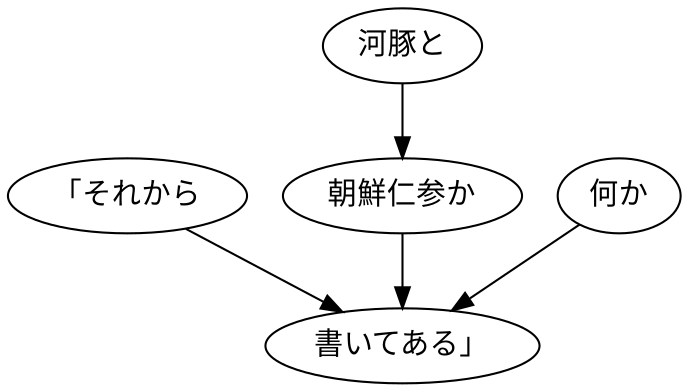 digraph graph6186 {
	node0 [label="「それから"];
	node1 [label="河豚と"];
	node2 [label="朝鮮仁参か"];
	node3 [label="何か"];
	node4 [label="書いてある」"];
	node0 -> node4;
	node1 -> node2;
	node2 -> node4;
	node3 -> node4;
}
